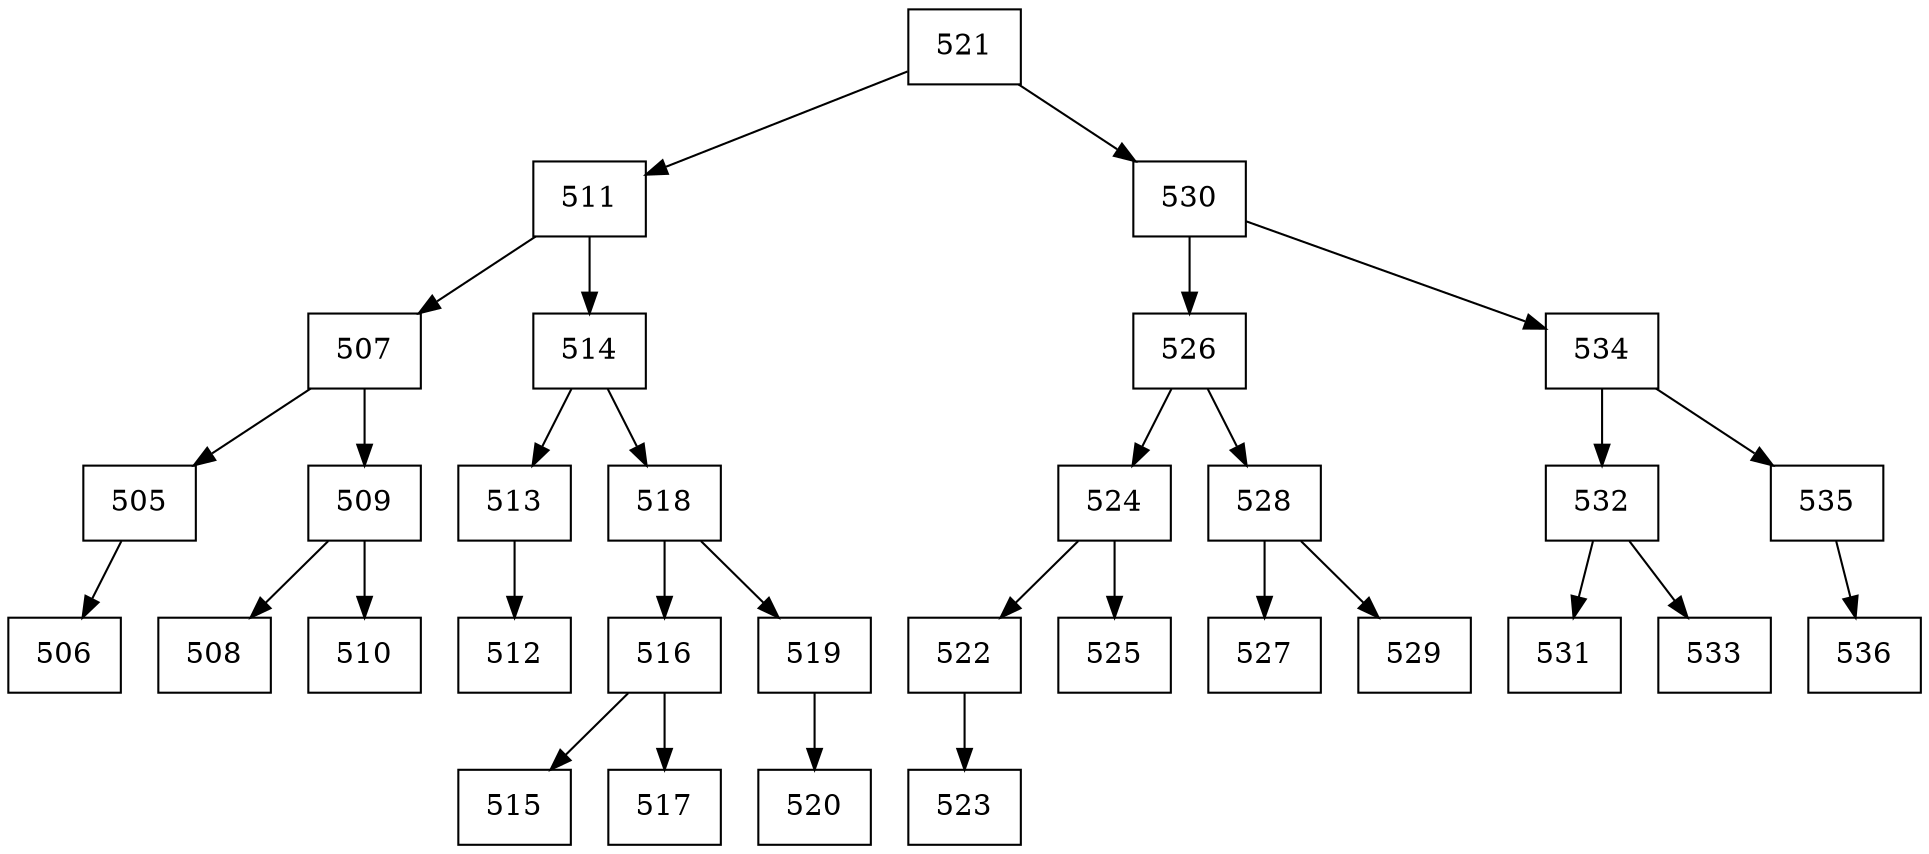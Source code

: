 digraph grafico{
rankdir=UD 
node[shape=box] 
concentrate=true 
nodo521[ shape=record, label ="521"];
nodo511[ shape=record, label ="511"];
nodo507[ shape=record, label ="507"];
nodo505[ shape=record, label ="505"];
nodo506[ shape=record, label ="506"];
nodo505->nodo506
nodo507->nodo505
nodo509[ shape=record, label ="509"];
nodo508[ shape=record, label ="508"];
nodo509->nodo508
nodo510[ shape=record, label ="510"];
nodo509->nodo510
nodo507->nodo509
nodo511->nodo507
nodo514[ shape=record, label ="514"];
nodo513[ shape=record, label ="513"];
nodo512[ shape=record, label ="512"];
nodo513->nodo512
nodo514->nodo513
nodo518[ shape=record, label ="518"];
nodo516[ shape=record, label ="516"];
nodo515[ shape=record, label ="515"];
nodo516->nodo515
nodo517[ shape=record, label ="517"];
nodo516->nodo517
nodo518->nodo516
nodo519[ shape=record, label ="519"];
nodo520[ shape=record, label ="520"];
nodo519->nodo520
nodo518->nodo519
nodo514->nodo518
nodo511->nodo514
nodo521->nodo511
nodo530[ shape=record, label ="530"];
nodo526[ shape=record, label ="526"];
nodo524[ shape=record, label ="524"];
nodo522[ shape=record, label ="522"];
nodo523[ shape=record, label ="523"];
nodo522->nodo523
nodo524->nodo522
nodo525[ shape=record, label ="525"];
nodo524->nodo525
nodo526->nodo524
nodo528[ shape=record, label ="528"];
nodo527[ shape=record, label ="527"];
nodo528->nodo527
nodo529[ shape=record, label ="529"];
nodo528->nodo529
nodo526->nodo528
nodo530->nodo526
nodo534[ shape=record, label ="534"];
nodo532[ shape=record, label ="532"];
nodo531[ shape=record, label ="531"];
nodo532->nodo531
nodo533[ shape=record, label ="533"];
nodo532->nodo533
nodo534->nodo532
nodo535[ shape=record, label ="535"];
nodo536[ shape=record, label ="536"];
nodo535->nodo536
nodo534->nodo535
nodo530->nodo534
nodo521->nodo530
}
